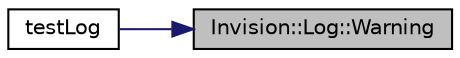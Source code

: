 digraph "Invision::Log::Warning"
{
 // LATEX_PDF_SIZE
  edge [fontname="Helvetica",fontsize="10",labelfontname="Helvetica",labelfontsize="10"];
  node [fontname="Helvetica",fontsize="10",shape=record];
  rankdir="RL";
  Node1 [label="Invision::Log::Warning",height=0.2,width=0.4,color="black", fillcolor="grey75", style="filled", fontcolor="black",tooltip=" "];
  Node1 -> Node2 [dir="back",color="midnightblue",fontsize="10",style="solid",fontname="Helvetica"];
  Node2 [label="testLog",height=0.2,width=0.4,color="black", fillcolor="white", style="filled",URL="$sandbox_console_2main_8cpp.html#ab00d1e55c957b174e8bf90d2cbe5af47",tooltip=" "];
}
